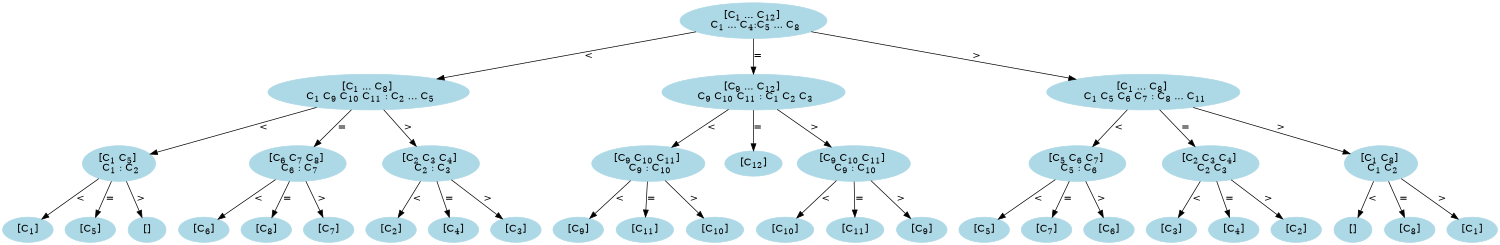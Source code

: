 /* Chapter 2 Exercise 1 Graph */
digraph falsecoin {
  size="10,10";
  node [color=lightblue, style=filled];

  "root" [
    label = <[C<SUB>1</SUB> ... C<SUB>12</SUB>] <BR/> C<SUB>1</SUB> ... C<SUB>4</SUB>:C<SUB>5</SUB> ... C<SUB>8</SUB>>
  ];
  "lt" [
    label = <[C<SUB>1</SUB> ... C<SUB>8</SUB>] <BR/> C<SUB>1</SUB> C<SUB>9</SUB> C<SUB>10</SUB> C<SUB>11</SUB> : C<SUB>2</SUB> ... C<SUB>5</SUB>>
  ];
  "eq" [
    label = <[C<SUB>9</SUB> ... C<SUB>12</SUB>] <BR/> C<SUB>9</SUB> C<SUB>10</SUB> C<SUB>11</SUB> : C<SUB>1</SUB> C<SUB>2</SUB> C<SUB>3</SUB>>
  ];
  "gt" [
    label = <[C<SUB>1</SUB> ... C<SUB>8</SUB>] <BR/> C<SUB>1</SUB> C<SUB>5</SUB> C<SUB>6</SUB> C<SUB>7</SUB> : C<SUB>8</SUB> ... C<SUB>11</SUB>>
  ];

  "lt_lt" [
    label = <[C<SUB>1</SUB> C<SUB>5</SUB>] <BR/> C<SUB>1</SUB> : C<SUB>2</SUB>>
  ];
  "lt_eq" [
    label = <[C<SUB>6</SUB> C<SUB>7</SUB> C<SUB>8</SUB>] <BR/> C<SUB>6</SUB> : C<SUB>7</SUB>>
  ];
  "lt_gt" [
    label = <[C<SUB>2</SUB> C<SUB>3</SUB> C<SUB>4</SUB>] <BR/> C<SUB>2</SUB> : C<SUB>3</SUB>>
  ];
  "eq_lt" [
    label = <[C<SUB>9</SUB> C<SUB>10</SUB> C<SUB>11</SUB>] <BR/> C<SUB>9</SUB> : C<SUB>10</SUB>>
  ];
  "eq_eq" [
    label = < [C<SUB>12</SUB>] >
  ];
  "eq_gt" [
    label = <[C<SUB>9</SUB> C<SUB>10</SUB> C<SUB>11</SUB>] <BR/> C<SUB>9</SUB> : C<SUB>10</SUB>>
  ];
  "gt_lt" [
    label = <[C<SUB>5</SUB> C<SUB>6</SUB> C<SUB>7</SUB>] <BR/> C<SUB>5</SUB> : C<SUB>6</SUB>>
  ];
  "gt_eq" [
    label = <[C<SUB>2</SUB> C<SUB>3</SUB> C<SUB>4</SUB>] <BR/> C<SUB>2</SUB> C<SUB>3</SUB>>
  ];
  "gt_gt" [
    label = <[C<SUB>1</SUB> C<SUB>8</SUB>] <BR/> C<SUB>1</SUB> C<SUB>2</SUB>>
  ];

  "lt_lt_lt" [
    label = < [C<SUB>1</SUB>] >
  ];
  "lt_lt_eq" [
    label = < [C<SUB>5</SUB>] >
  ];
  "lt_lt_gt" [
    label = < [] >
  ];
  "lt_eq_lt" [
    label = < [C<SUB>6</SUB>] >
  ];
  "lt_eq_eq" [
    label = < [C<SUB>8</SUB>] >
  ];
  "lt_eq_gt" [
    label = < [C<SUB>7</SUB>] >
  ];
  "lt_gt_lt" [
    label = < [C<SUB>2</SUB>] >
  ];
  "lt_gt_eq" [
    label = < [C<SUB>4</SUB>] >
  ];
  "lt_gt_gt" [
    label = < [C<SUB>3</SUB>] >
  ];
  "eq_lt_lt" [
    label = < [C<SUB>9</SUB>] >
  ];
  "eq_lt_eq" [
    label = < [C<SUB>11</SUB>] >
  ];
  "eq_lt_gt" [
    label = < [C<SUB>10</SUB>] >
  ];
  "eq_gt_lt" [
    label = < [C<SUB>10</SUB>] >
  ];
  "eq_gt_eq" [
    label = < [C<SUB>11</SUB>] >
  ];
  "eq_gt_gt" [
    label = < [C<SUB>9</SUB>] >
  ];
  "gt_lt_lt" [
    label = < [C<SUB>5</SUB>] >
  ];
  "gt_lt_eq" [
    label = < [C<SUB>7</SUB>] >
  ];
  "gt_lt_gt" [
    label = < [C<SUB>6</SUB>] >
  ];
  "gt_eq_lt" [
    label = < [C<SUB>3</SUB>] >
  ];
  "gt_eq_eq" [
    label = < [C<SUB>4</SUB>] >
  ];
  "gt_eq_gt" [
    label = < [C<SUB>2</SUB>] >
  ];
  "gt_gt_lt" [
    label = < [] >
  ];
  "gt_gt_eq" [
    label = < [C<SUB>8</SUB>] >
  ];
  "gt_gt_gt" [
    label = < [C<SUB>1</SUB>] >
  ];

  "root" -> "lt" [
    label = "<"
  ];
  "root" -> "eq" [
    label = "="
  ];
  "root" -> "gt" [
    label = ">"
  ];

  "lt" -> "lt_lt" [
    label = "<"
  ];
  "lt" -> "lt_eq" [
    label = "="
  ];
  "lt" -> "lt_gt" [
    label = ">"
  ];
  "eq" -> "eq_lt" [
    label = "<"
  ];
  "eq" -> "eq_eq" [
    label = "="
  ];
  "eq" -> "eq_gt" [
    label = ">"
  ];
  "gt" -> "gt_lt" [
    label = "<"
  ];
  "gt" -> "gt_eq" [
    label = "="
  ];
  "gt" -> "gt_gt" [
    label = ">"
  ];

  "lt_lt" -> "lt_lt_lt" [
    label = "<"
  ];
  "lt_lt" -> "lt_lt_eq" [
    label = "="
  ];
  "lt_lt" -> "lt_lt_gt" [
    label = ">"
  ];
  "lt_eq" -> "lt_eq_lt" [
    label = "<"
  ];
  "lt_eq" -> "lt_eq_eq" [
    label = "="
  ];
  "lt_eq" -> "lt_eq_gt" [
    label = ">"
  ];
  "lt_gt" -> "lt_gt_lt" [
    label = "<"
  ];
  "lt_gt" -> "lt_gt_eq" [
    label = "="
  ];
  "lt_gt" -> "lt_gt_gt" [
    label = ">"
  ];
  "eq_lt" -> "eq_lt_lt" [
    label = "<"
  ];
  "eq_lt" -> "eq_lt_eq" [
    label = "="
  ];
  "eq_lt" -> "eq_lt_gt" [
    label = ">"
  ];
  "eq_gt" -> "eq_gt_lt" [
    label = "<"
  ];
  "eq_gt" -> "eq_gt_eq" [
    label = "="
  ];
  "eq_gt" -> "eq_gt_gt" [
    label = ">"
  ];
  "gt_lt" -> "gt_lt_lt" [
    label = "<"
  ];
  "gt_lt" -> "gt_lt_eq" [
    label = "="
  ];
  "gt_lt" -> "gt_lt_gt" [
    label = ">"
  ];
  "gt_eq" -> "gt_eq_lt" [
    label = "<"
  ];
  "gt_eq" -> "gt_eq_eq" [
    label = "="
  ];
  "gt_eq" -> "gt_eq_gt" [
    label = ">"
  ];
  "gt_gt" -> "gt_gt_lt" [
    label = "<"
  ];
  "gt_gt" -> "gt_gt_eq" [
    label = "="
  ];
  "gt_gt" -> "gt_gt_gt" [
    label = ">"
  ];

}
